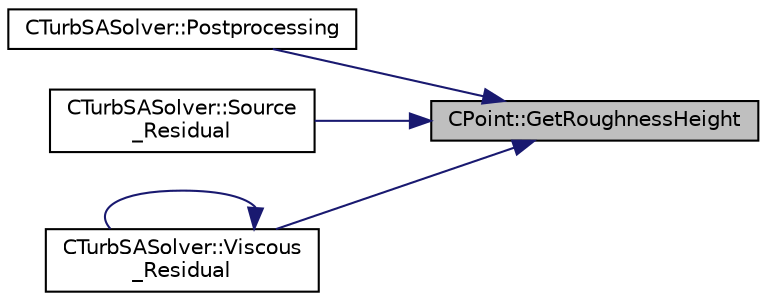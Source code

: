 digraph "CPoint::GetRoughnessHeight"
{
 // LATEX_PDF_SIZE
  edge [fontname="Helvetica",fontsize="10",labelfontname="Helvetica",labelfontsize="10"];
  node [fontname="Helvetica",fontsize="10",shape=record];
  rankdir="RL";
  Node1 [label="CPoint::GetRoughnessHeight",height=0.2,width=0.4,color="black", fillcolor="grey75", style="filled", fontcolor="black",tooltip="Get the value of the distance to the nearest wall."];
  Node1 -> Node2 [dir="back",color="midnightblue",fontsize="10",style="solid",fontname="Helvetica"];
  Node2 [label="CTurbSASolver::Postprocessing",height=0.2,width=0.4,color="black", fillcolor="white", style="filled",URL="$classCTurbSASolver.html#af815ca3a9ef4726b625a89028dc6fb0e",tooltip="A virtual member."];
  Node1 -> Node3 [dir="back",color="midnightblue",fontsize="10",style="solid",fontname="Helvetica"];
  Node3 [label="CTurbSASolver::Source\l_Residual",height=0.2,width=0.4,color="black", fillcolor="white", style="filled",URL="$classCTurbSASolver.html#ae254c08e17def463df09c9f804bf5194",tooltip="Source term computation."];
  Node1 -> Node4 [dir="back",color="midnightblue",fontsize="10",style="solid",fontname="Helvetica"];
  Node4 [label="CTurbSASolver::Viscous\l_Residual",height=0.2,width=0.4,color="black", fillcolor="white", style="filled",URL="$classCTurbSASolver.html#a04877657cb00d0f849eef7d48c8c6dd5",tooltip="Compute the viscous flux for the turbulent equation at a particular edge."];
  Node4 -> Node4 [dir="back",color="midnightblue",fontsize="10",style="solid",fontname="Helvetica"];
}
